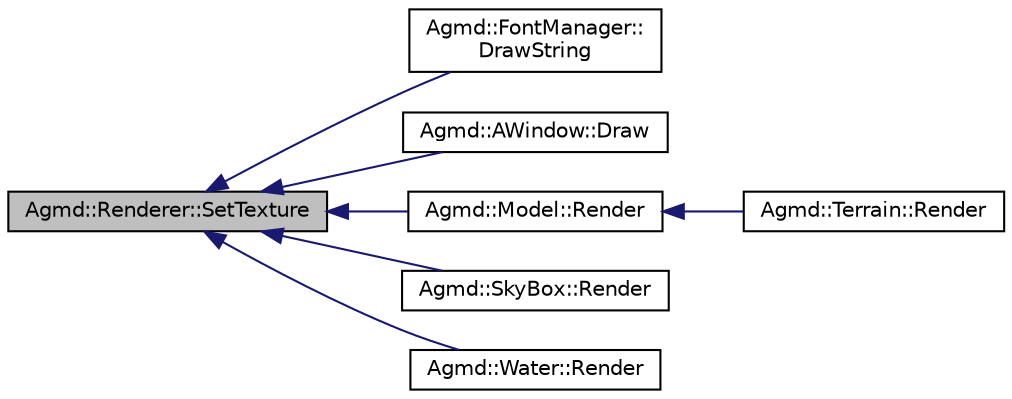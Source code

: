 digraph "Agmd::Renderer::SetTexture"
{
  edge [fontname="Helvetica",fontsize="10",labelfontname="Helvetica",labelfontsize="10"];
  node [fontname="Helvetica",fontsize="10",shape=record];
  rankdir="LR";
  Node1 [label="Agmd::Renderer::SetTexture",height=0.2,width=0.4,color="black", fillcolor="grey75", style="filled" fontcolor="black"];
  Node1 -> Node2 [dir="back",color="midnightblue",fontsize="10",style="solid",fontname="Helvetica"];
  Node2 [label="Agmd::FontManager::\lDrawString",height=0.2,width=0.4,color="black", fillcolor="white", style="filled",URL="$class_agmd_1_1_font_manager.html#a3dd0d062b1b992e349faf5d8cf7a6f2b"];
  Node1 -> Node3 [dir="back",color="midnightblue",fontsize="10",style="solid",fontname="Helvetica"];
  Node3 [label="Agmd::AWindow::Draw",height=0.2,width=0.4,color="black", fillcolor="white", style="filled",URL="$class_agmd_1_1_a_window.html#a93b410b17d973df5bb16ae0ddadb45bf"];
  Node1 -> Node4 [dir="back",color="midnightblue",fontsize="10",style="solid",fontname="Helvetica"];
  Node4 [label="Agmd::Model::Render",height=0.2,width=0.4,color="black", fillcolor="white", style="filled",URL="$class_agmd_1_1_model.html#a3339dd9b63bb58867c9c3a215c8d4e2f"];
  Node4 -> Node5 [dir="back",color="midnightblue",fontsize="10",style="solid",fontname="Helvetica"];
  Node5 [label="Agmd::Terrain::Render",height=0.2,width=0.4,color="black", fillcolor="white", style="filled",URL="$class_agmd_1_1_terrain.html#a9d096ccb5dfaa02e2595a8a29fc6b1de"];
  Node1 -> Node6 [dir="back",color="midnightblue",fontsize="10",style="solid",fontname="Helvetica"];
  Node6 [label="Agmd::SkyBox::Render",height=0.2,width=0.4,color="black", fillcolor="white", style="filled",URL="$class_agmd_1_1_sky_box.html#a693474fc6f545526cfcdfb91e60c8464"];
  Node1 -> Node7 [dir="back",color="midnightblue",fontsize="10",style="solid",fontname="Helvetica"];
  Node7 [label="Agmd::Water::Render",height=0.2,width=0.4,color="black", fillcolor="white", style="filled",URL="$class_agmd_1_1_water.html#ae7082c0a64de76be28da4c7835e8e73b"];
}

